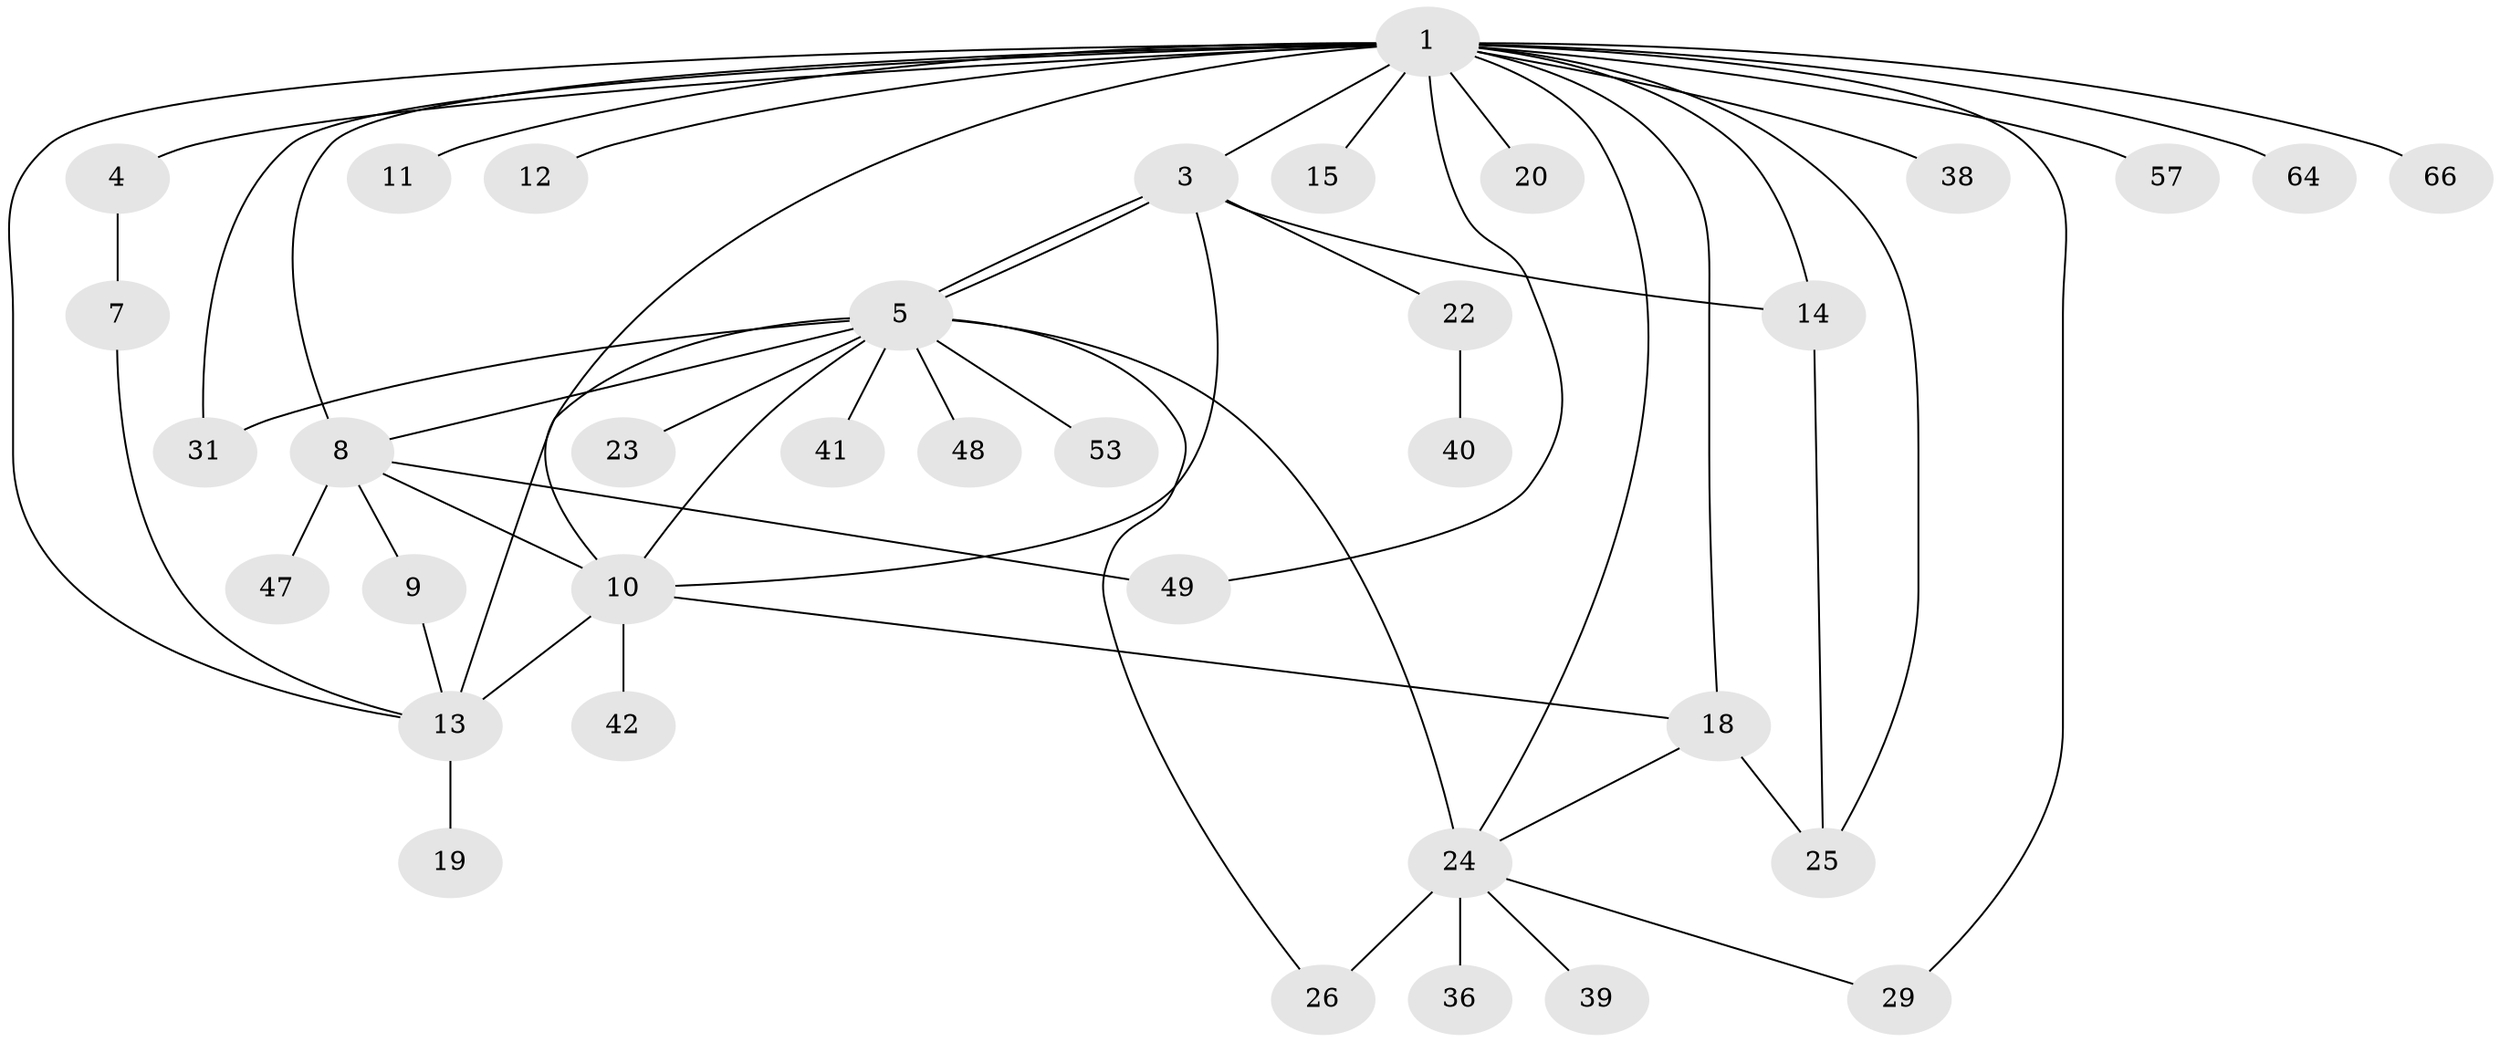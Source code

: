 // original degree distribution, {7: 0.0273972602739726, 18: 0.0136986301369863, 11: 0.0136986301369863, 2: 0.2465753424657534, 4: 0.0547945205479452, 10: 0.0136986301369863, 3: 0.0958904109589041, 1: 0.4657534246575342, 8: 0.0136986301369863, 9: 0.0273972602739726, 6: 0.0273972602739726}
// Generated by graph-tools (version 1.1) at 2025/14/03/09/25 04:14:22]
// undirected, 36 vertices, 54 edges
graph export_dot {
graph [start="1"]
  node [color=gray90,style=filled];
  1 [super="+2+60"];
  3 [super="+28+21+43+67"];
  4;
  5 [super="+54+6"];
  7;
  8 [super="+35"];
  9;
  10 [super="+16+61"];
  11;
  12;
  13 [super="+34+51+55"];
  14 [super="+73+56"];
  15;
  18;
  19;
  20;
  22;
  23;
  24 [super="+58+70+27+46+30"];
  25 [super="+37"];
  26 [super="+50"];
  29;
  31;
  36;
  38;
  39;
  40;
  41;
  42;
  47;
  48;
  49 [super="+63+68"];
  53;
  57;
  64;
  66;
  1 -- 11;
  1 -- 57;
  1 -- 64;
  1 -- 66;
  1 -- 3;
  1 -- 4;
  1 -- 10 [weight=2];
  1 -- 12;
  1 -- 13;
  1 -- 15;
  1 -- 18;
  1 -- 20;
  1 -- 24;
  1 -- 25;
  1 -- 29;
  1 -- 38;
  1 -- 49;
  1 -- 31;
  1 -- 14;
  1 -- 8;
  3 -- 5;
  3 -- 5;
  3 -- 14;
  3 -- 22;
  3 -- 10;
  4 -- 7;
  5 -- 8;
  5 -- 41;
  5 -- 10;
  5 -- 13 [weight=2];
  5 -- 48;
  5 -- 53;
  5 -- 23;
  5 -- 24 [weight=2];
  5 -- 26;
  5 -- 31;
  7 -- 13;
  8 -- 9;
  8 -- 47;
  8 -- 49;
  8 -- 10;
  9 -- 13;
  10 -- 18;
  10 -- 42;
  10 -- 13;
  13 -- 19;
  14 -- 25;
  18 -- 25;
  18 -- 24;
  22 -- 40;
  24 -- 36;
  24 -- 39;
  24 -- 26 [weight=2];
  24 -- 29;
}
